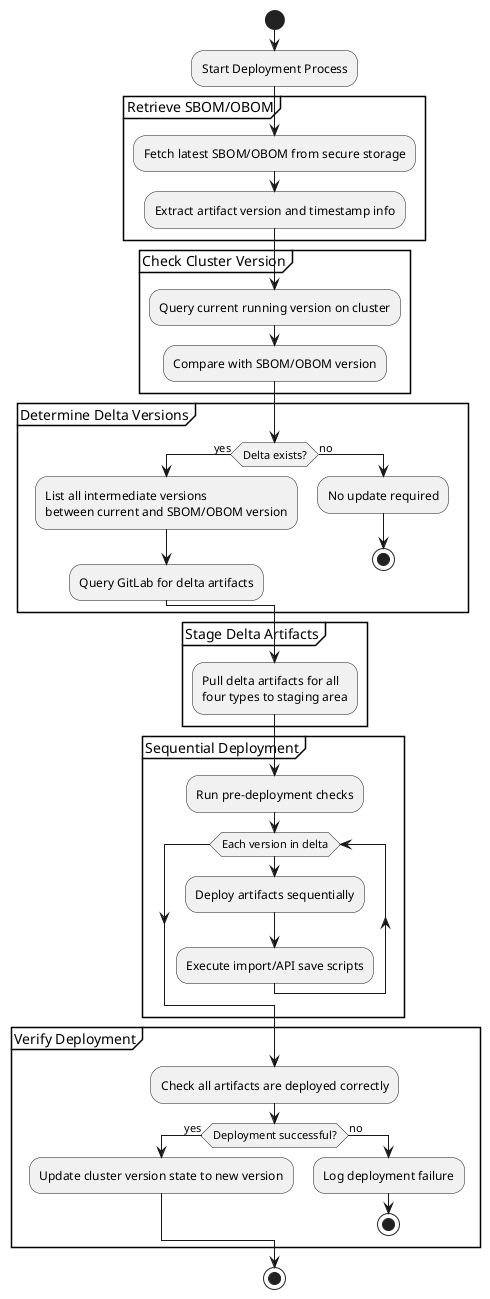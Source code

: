 @startuml
skinparam monochrome true

start

:Start Deployment Process;

partition "Retrieve SBOM/OBOM" {
    :Fetch latest SBOM/OBOM from secure storage;
    :Extract artifact version and timestamp info;
}

partition "Check Cluster Version" {
    :Query current running version on cluster;
    :Compare with SBOM/OBOM version;
}

partition "Determine Delta Versions" {
    if (Delta exists?) then (yes)
        :List all intermediate versions\nbetween current and SBOM/OBOM version;
        :Query GitLab for delta artifacts;
    else (no)
        :No update required;
        stop
    endif
}

partition "Stage Delta Artifacts" {
    :Pull delta artifacts for all\nfour types to staging area;
}

partition "Sequential Deployment" {
    :Run pre-deployment checks;
    while (Each version in delta)
        :Deploy artifacts sequentially;
        :Execute import/API save scripts;
    endwhile
}

partition "Verify Deployment" {
    :Check all artifacts are deployed correctly;
    if (Deployment successful?) then (yes)
        :Update cluster version state to new version;
    else (no)
        :Log deployment failure;
        stop
    endif
}

stop
@enduml
